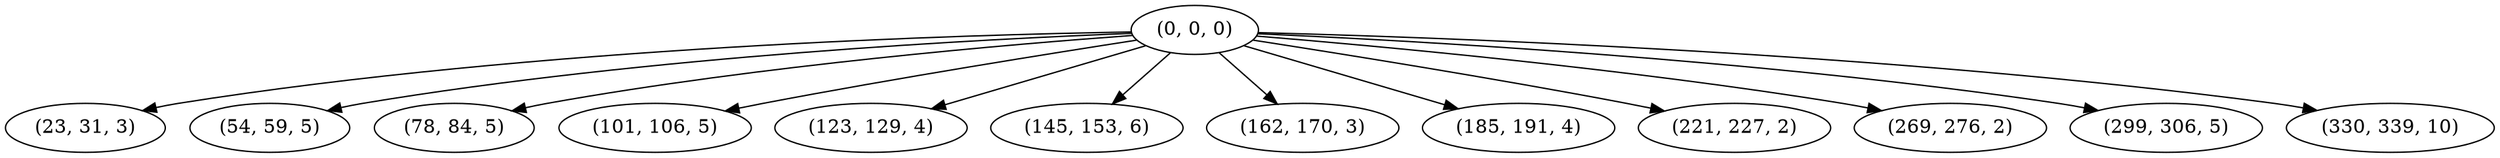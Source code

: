 digraph tree {
    "(0, 0, 0)";
    "(23, 31, 3)";
    "(54, 59, 5)";
    "(78, 84, 5)";
    "(101, 106, 5)";
    "(123, 129, 4)";
    "(145, 153, 6)";
    "(162, 170, 3)";
    "(185, 191, 4)";
    "(221, 227, 2)";
    "(269, 276, 2)";
    "(299, 306, 5)";
    "(330, 339, 10)";
    "(0, 0, 0)" -> "(23, 31, 3)";
    "(0, 0, 0)" -> "(54, 59, 5)";
    "(0, 0, 0)" -> "(78, 84, 5)";
    "(0, 0, 0)" -> "(101, 106, 5)";
    "(0, 0, 0)" -> "(123, 129, 4)";
    "(0, 0, 0)" -> "(145, 153, 6)";
    "(0, 0, 0)" -> "(162, 170, 3)";
    "(0, 0, 0)" -> "(185, 191, 4)";
    "(0, 0, 0)" -> "(221, 227, 2)";
    "(0, 0, 0)" -> "(269, 276, 2)";
    "(0, 0, 0)" -> "(299, 306, 5)";
    "(0, 0, 0)" -> "(330, 339, 10)";
}
